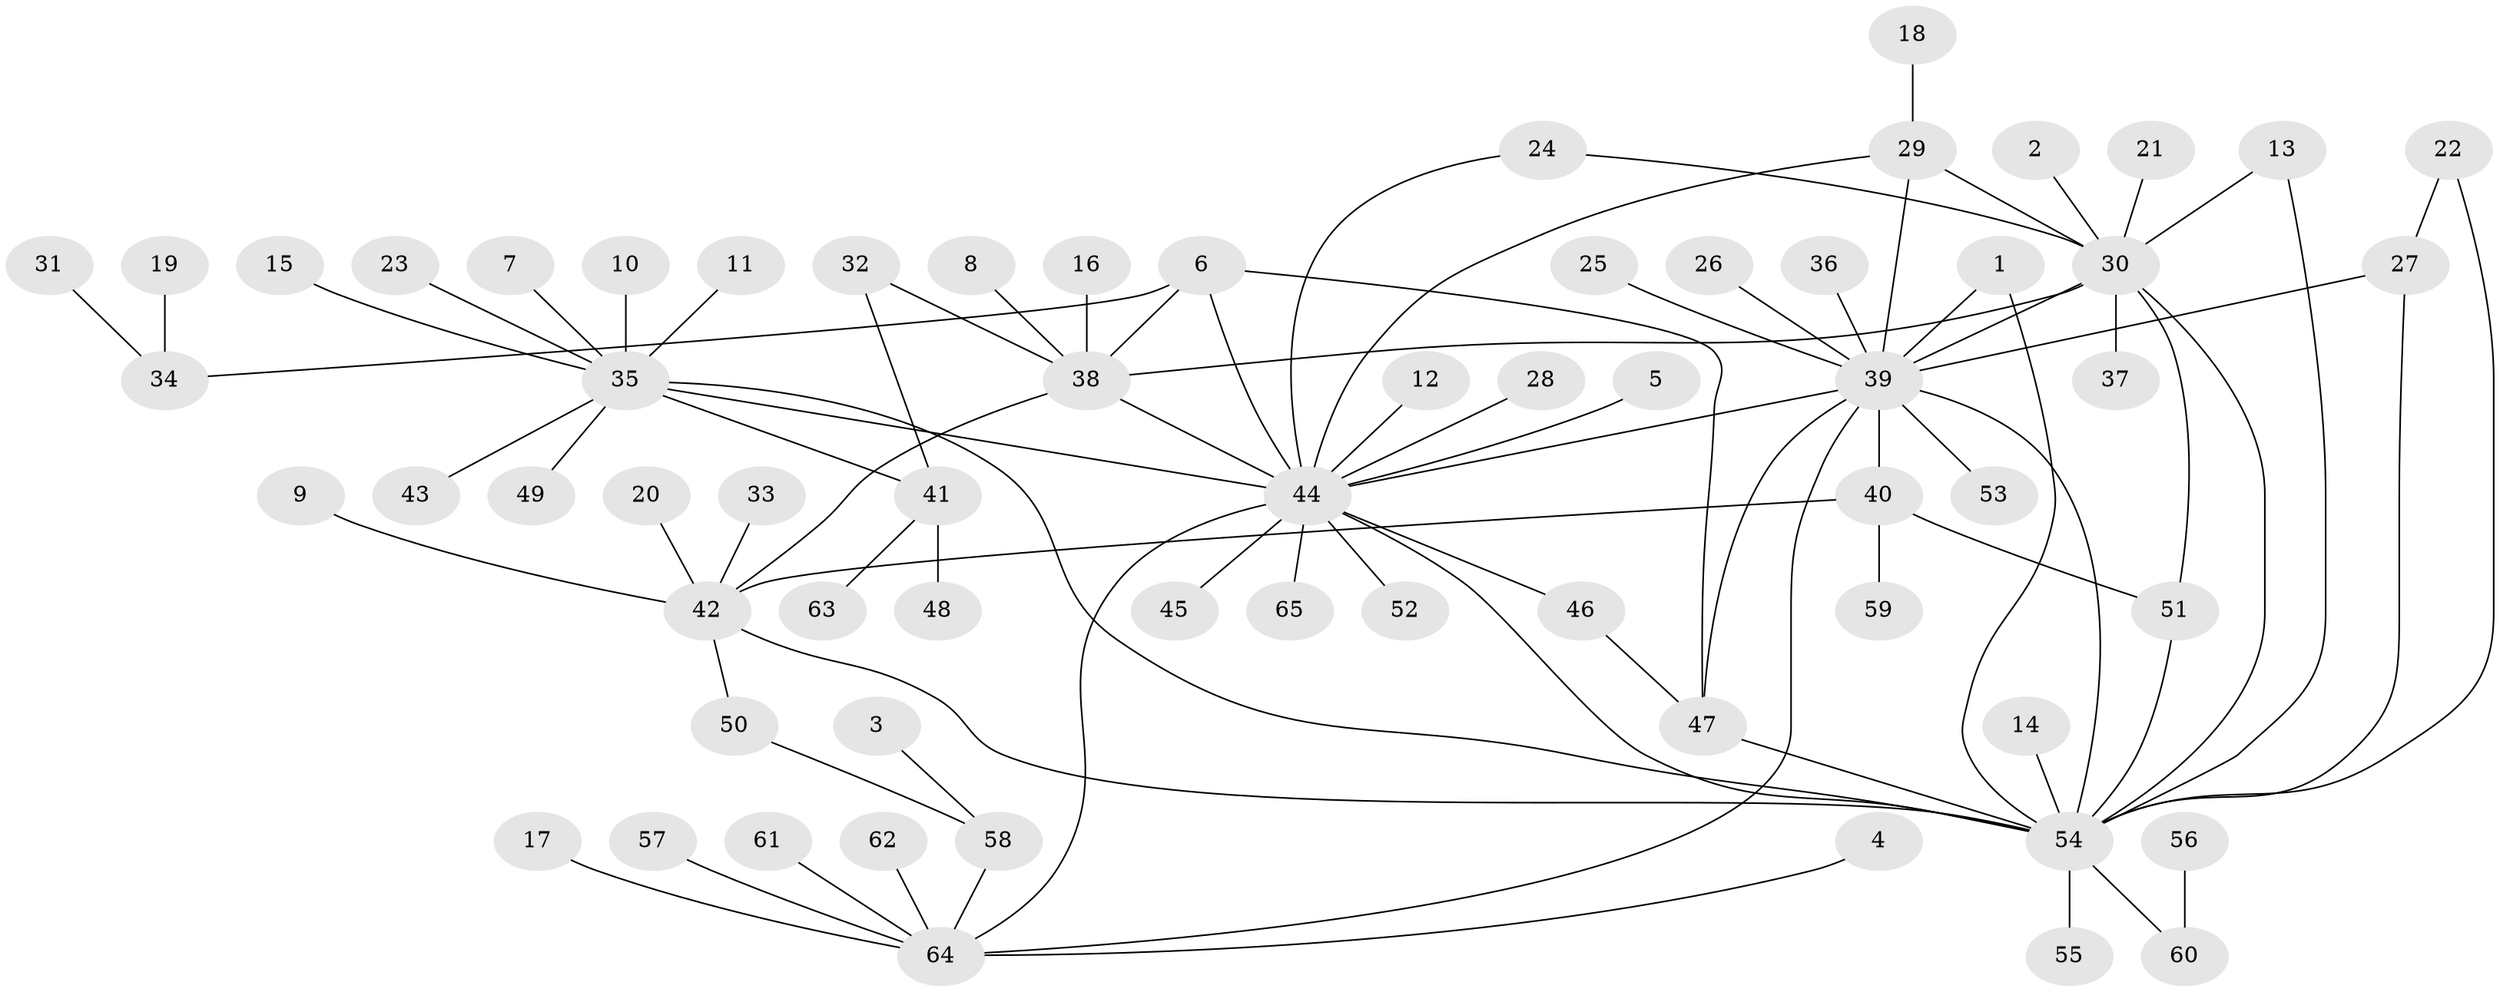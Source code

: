 // original degree distribution, {2: 0.152, 17: 0.008, 12: 0.016, 10: 0.008, 16: 0.008, 5: 0.032, 1: 0.56, 4: 0.04, 14: 0.008, 8: 0.008, 6: 0.008, 3: 0.152}
// Generated by graph-tools (version 1.1) at 2025/49/03/09/25 03:49:53]
// undirected, 65 vertices, 86 edges
graph export_dot {
graph [start="1"]
  node [color=gray90,style=filled];
  1;
  2;
  3;
  4;
  5;
  6;
  7;
  8;
  9;
  10;
  11;
  12;
  13;
  14;
  15;
  16;
  17;
  18;
  19;
  20;
  21;
  22;
  23;
  24;
  25;
  26;
  27;
  28;
  29;
  30;
  31;
  32;
  33;
  34;
  35;
  36;
  37;
  38;
  39;
  40;
  41;
  42;
  43;
  44;
  45;
  46;
  47;
  48;
  49;
  50;
  51;
  52;
  53;
  54;
  55;
  56;
  57;
  58;
  59;
  60;
  61;
  62;
  63;
  64;
  65;
  1 -- 39 [weight=1.0];
  1 -- 54 [weight=1.0];
  2 -- 30 [weight=1.0];
  3 -- 58 [weight=1.0];
  4 -- 64 [weight=1.0];
  5 -- 44 [weight=1.0];
  6 -- 34 [weight=1.0];
  6 -- 38 [weight=1.0];
  6 -- 44 [weight=1.0];
  6 -- 47 [weight=1.0];
  7 -- 35 [weight=1.0];
  8 -- 38 [weight=1.0];
  9 -- 42 [weight=1.0];
  10 -- 35 [weight=1.0];
  11 -- 35 [weight=1.0];
  12 -- 44 [weight=1.0];
  13 -- 30 [weight=1.0];
  13 -- 54 [weight=1.0];
  14 -- 54 [weight=1.0];
  15 -- 35 [weight=1.0];
  16 -- 38 [weight=1.0];
  17 -- 64 [weight=1.0];
  18 -- 29 [weight=1.0];
  19 -- 34 [weight=1.0];
  20 -- 42 [weight=1.0];
  21 -- 30 [weight=1.0];
  22 -- 27 [weight=1.0];
  22 -- 54 [weight=1.0];
  23 -- 35 [weight=1.0];
  24 -- 30 [weight=1.0];
  24 -- 44 [weight=1.0];
  25 -- 39 [weight=1.0];
  26 -- 39 [weight=1.0];
  27 -- 39 [weight=1.0];
  27 -- 54 [weight=1.0];
  28 -- 44 [weight=1.0];
  29 -- 30 [weight=1.0];
  29 -- 39 [weight=1.0];
  29 -- 44 [weight=1.0];
  30 -- 37 [weight=1.0];
  30 -- 38 [weight=1.0];
  30 -- 39 [weight=2.0];
  30 -- 51 [weight=1.0];
  30 -- 54 [weight=1.0];
  31 -- 34 [weight=1.0];
  32 -- 38 [weight=1.0];
  32 -- 41 [weight=1.0];
  33 -- 42 [weight=1.0];
  35 -- 41 [weight=1.0];
  35 -- 43 [weight=1.0];
  35 -- 44 [weight=2.0];
  35 -- 49 [weight=1.0];
  35 -- 54 [weight=1.0];
  36 -- 39 [weight=1.0];
  38 -- 42 [weight=1.0];
  38 -- 44 [weight=1.0];
  39 -- 40 [weight=1.0];
  39 -- 44 [weight=1.0];
  39 -- 47 [weight=2.0];
  39 -- 53 [weight=1.0];
  39 -- 54 [weight=1.0];
  39 -- 64 [weight=1.0];
  40 -- 42 [weight=1.0];
  40 -- 51 [weight=1.0];
  40 -- 59 [weight=1.0];
  41 -- 48 [weight=1.0];
  41 -- 63 [weight=1.0];
  42 -- 50 [weight=1.0];
  42 -- 54 [weight=1.0];
  44 -- 45 [weight=1.0];
  44 -- 46 [weight=1.0];
  44 -- 52 [weight=1.0];
  44 -- 54 [weight=1.0];
  44 -- 64 [weight=1.0];
  44 -- 65 [weight=1.0];
  46 -- 47 [weight=1.0];
  47 -- 54 [weight=1.0];
  50 -- 58 [weight=1.0];
  51 -- 54 [weight=1.0];
  54 -- 55 [weight=1.0];
  54 -- 60 [weight=1.0];
  56 -- 60 [weight=1.0];
  57 -- 64 [weight=1.0];
  58 -- 64 [weight=1.0];
  61 -- 64 [weight=1.0];
  62 -- 64 [weight=1.0];
}
